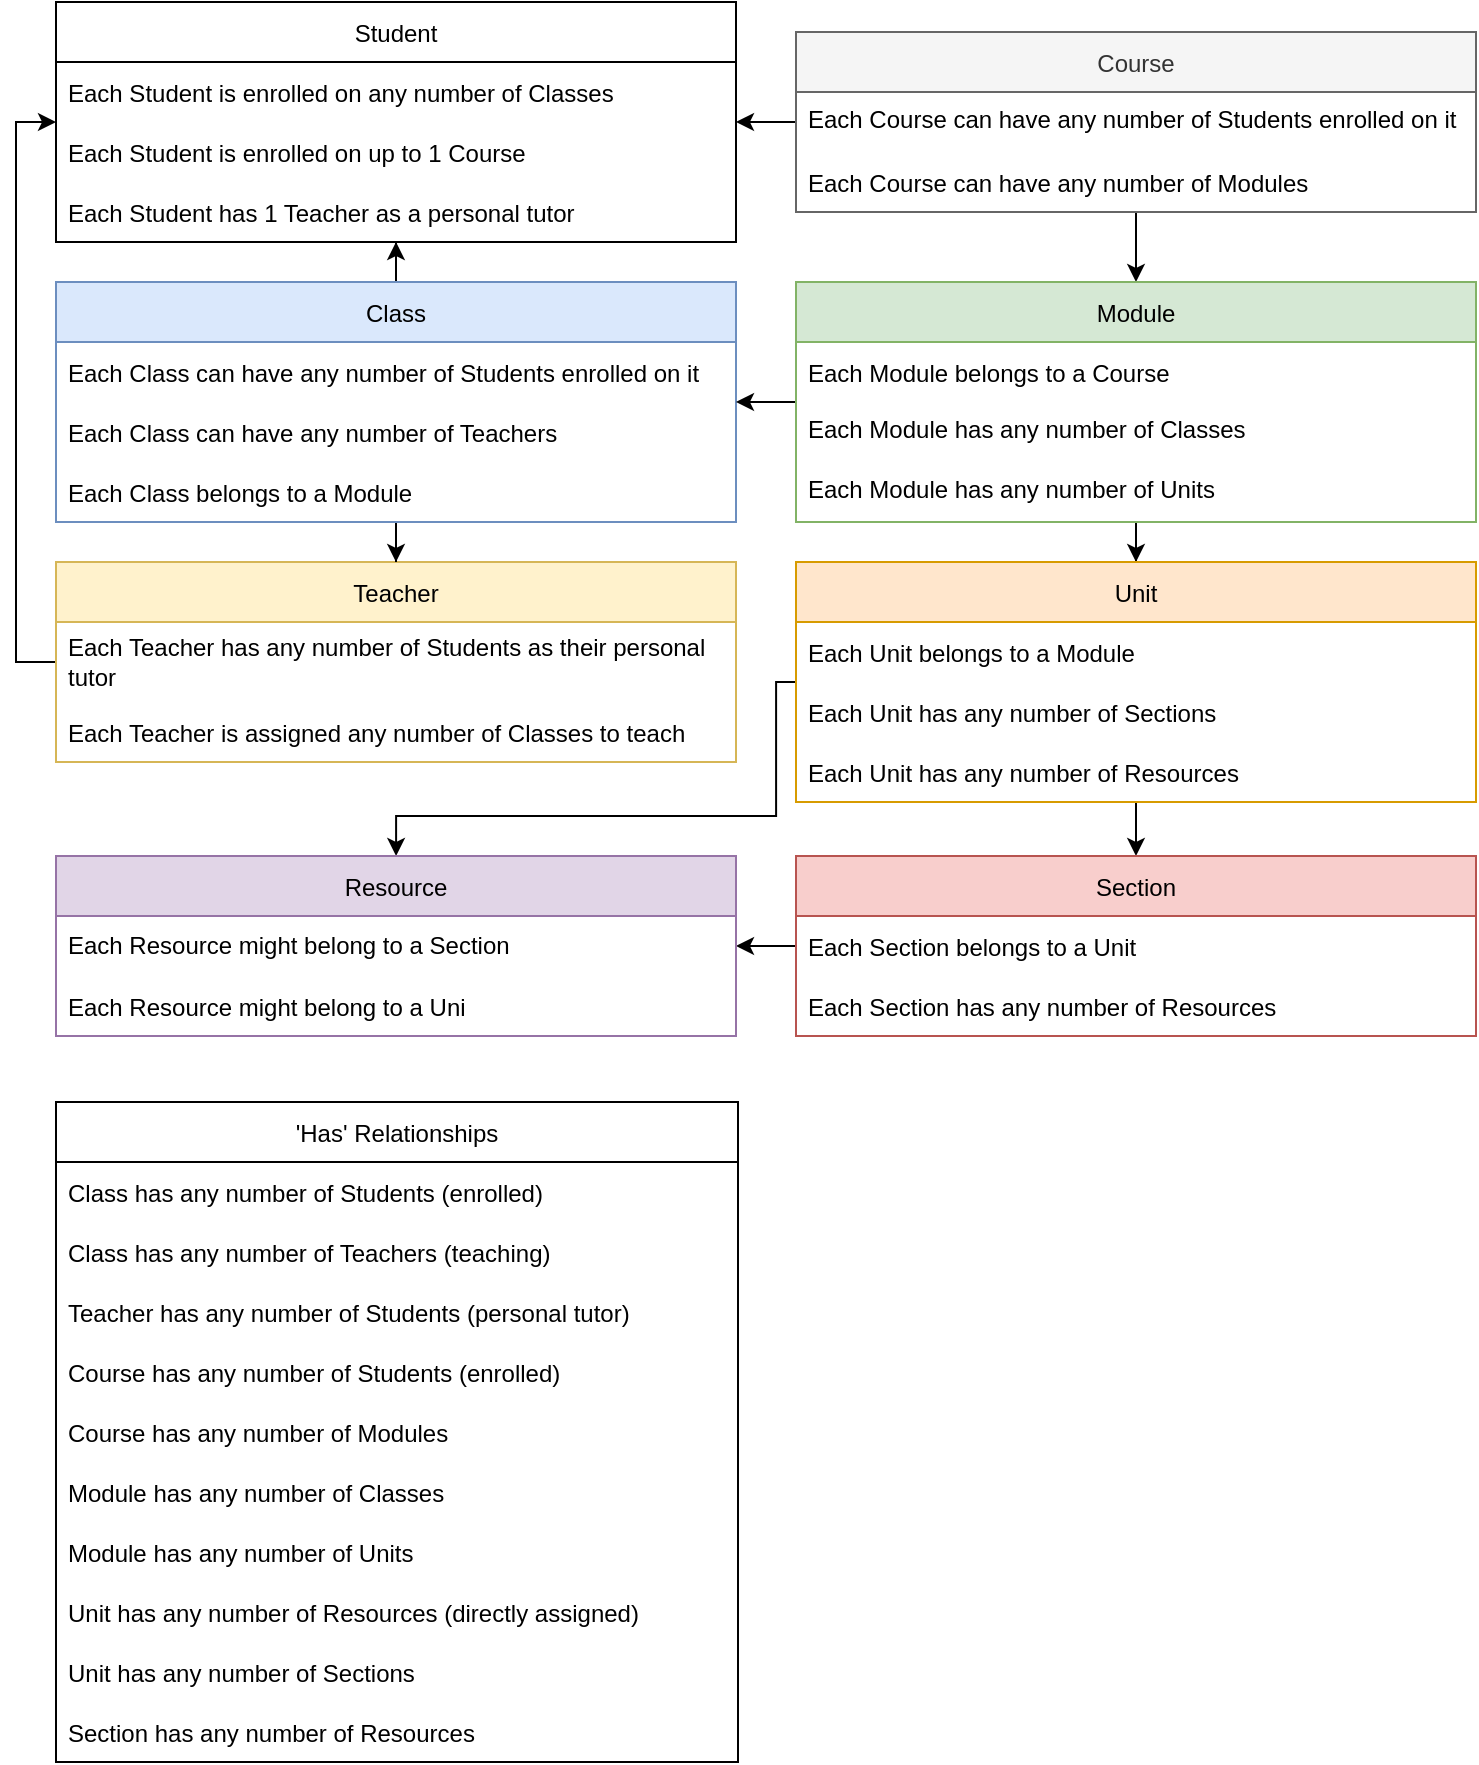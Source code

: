 <mxfile version="18.0.6" type="device"><diagram id="gOhh0AuGBRGBBPZetHVi" name="Basic Relational Diagram with Explanations"><mxGraphModel dx="1673" dy="1062" grid="1" gridSize="10" guides="1" tooltips="1" connect="1" arrows="1" fold="1" page="1" pageScale="1" pageWidth="827" pageHeight="1169" math="0" shadow="0"><root><mxCell id="0"/><mxCell id="1" parent="0"/><mxCell id="85xOAjxZXDzpMHmjWGQN-71" value="Student" style="swimlane;fontStyle=0;childLayout=stackLayout;horizontal=1;startSize=30;horizontalStack=0;resizeParent=1;resizeParentMax=0;resizeLast=0;collapsible=1;marginBottom=0;" vertex="1" parent="1"><mxGeometry x="69" y="40" width="340" height="120" as="geometry"/></mxCell><mxCell id="85xOAjxZXDzpMHmjWGQN-72" value="Each Student is enrolled on any number of Classes" style="text;strokeColor=none;fillColor=none;align=left;verticalAlign=middle;spacingLeft=4;spacingRight=4;overflow=hidden;points=[[0,0.5],[1,0.5]];portConstraint=eastwest;rotatable=0;" vertex="1" parent="85xOAjxZXDzpMHmjWGQN-71"><mxGeometry y="30" width="340" height="30" as="geometry"/></mxCell><mxCell id="85xOAjxZXDzpMHmjWGQN-73" value="Each Student is enrolled on up to 1 Course" style="text;strokeColor=none;fillColor=none;align=left;verticalAlign=middle;spacingLeft=4;spacingRight=4;overflow=hidden;points=[[0,0.5],[1,0.5]];portConstraint=eastwest;rotatable=0;" vertex="1" parent="85xOAjxZXDzpMHmjWGQN-71"><mxGeometry y="60" width="340" height="30" as="geometry"/></mxCell><mxCell id="85xOAjxZXDzpMHmjWGQN-74" value="Each Student has 1 Teacher as a personal tutor" style="text;strokeColor=none;fillColor=none;align=left;verticalAlign=middle;spacingLeft=4;spacingRight=4;overflow=hidden;points=[[0,0.5],[1,0.5]];portConstraint=eastwest;rotatable=0;" vertex="1" parent="85xOAjxZXDzpMHmjWGQN-71"><mxGeometry y="90" width="340" height="30" as="geometry"/></mxCell><mxCell id="85xOAjxZXDzpMHmjWGQN-185" style="edgeStyle=orthogonalEdgeStyle;rounded=0;jumpStyle=line;orthogonalLoop=1;jettySize=auto;html=1;" edge="1" parent="1" source="85xOAjxZXDzpMHmjWGQN-77" target="85xOAjxZXDzpMHmjWGQN-71"><mxGeometry relative="1" as="geometry"><Array as="points"><mxPoint x="49" y="370"/><mxPoint x="49" y="100"/></Array></mxGeometry></mxCell><mxCell id="85xOAjxZXDzpMHmjWGQN-77" value="Teacher" style="swimlane;fontStyle=0;childLayout=stackLayout;horizontal=1;startSize=30;horizontalStack=0;resizeParent=1;resizeParentMax=0;resizeLast=0;collapsible=1;marginBottom=0;fillColor=#fff2cc;strokeColor=#d6b656;" vertex="1" parent="1"><mxGeometry x="69" y="320" width="340" height="100" as="geometry"/></mxCell><mxCell id="85xOAjxZXDzpMHmjWGQN-80" value="Each Teacher has any number of Students as their personal tutor" style="text;strokeColor=none;fillColor=none;align=left;verticalAlign=middle;spacingLeft=4;spacingRight=4;overflow=hidden;points=[[0,0.5],[1,0.5]];portConstraint=eastwest;rotatable=0;whiteSpace=wrap;" vertex="1" parent="85xOAjxZXDzpMHmjWGQN-77"><mxGeometry y="30" width="340" height="40" as="geometry"/></mxCell><mxCell id="85xOAjxZXDzpMHmjWGQN-83" value="Each Teacher is assigned any number of Classes to teach " style="text;strokeColor=none;fillColor=none;align=left;verticalAlign=middle;spacingLeft=4;spacingRight=4;overflow=hidden;points=[[0,0.5],[1,0.5]];portConstraint=eastwest;rotatable=0;" vertex="1" parent="85xOAjxZXDzpMHmjWGQN-77"><mxGeometry y="70" width="340" height="30" as="geometry"/></mxCell><mxCell id="85xOAjxZXDzpMHmjWGQN-166" style="edgeStyle=orthogonalEdgeStyle;rounded=0;jumpStyle=line;orthogonalLoop=1;jettySize=auto;html=1;" edge="1" parent="1" source="85xOAjxZXDzpMHmjWGQN-96" target="85xOAjxZXDzpMHmjWGQN-104"><mxGeometry relative="1" as="geometry"/></mxCell><mxCell id="85xOAjxZXDzpMHmjWGQN-184" style="edgeStyle=orthogonalEdgeStyle;rounded=0;jumpStyle=line;orthogonalLoop=1;jettySize=auto;html=1;" edge="1" parent="1" source="85xOAjxZXDzpMHmjWGQN-96" target="85xOAjxZXDzpMHmjWGQN-71"><mxGeometry relative="1" as="geometry"/></mxCell><mxCell id="85xOAjxZXDzpMHmjWGQN-96" value="Course" style="swimlane;fontStyle=0;childLayout=stackLayout;horizontal=1;startSize=30;horizontalStack=0;resizeParent=1;resizeParentMax=0;resizeLast=0;collapsible=1;marginBottom=0;fillColor=#f5f5f5;fontColor=#333333;strokeColor=#666666;" vertex="1" parent="1"><mxGeometry x="439" y="55" width="340" height="90" as="geometry"/></mxCell><mxCell id="85xOAjxZXDzpMHmjWGQN-85" value="Each Course can have any number of Students enrolled on it" style="text;strokeColor=none;fillColor=none;align=left;verticalAlign=top;spacingLeft=4;spacingRight=4;overflow=hidden;rotatable=0;points=[[0,0.5],[1,0.5]];portConstraint=eastwest;" vertex="1" parent="85xOAjxZXDzpMHmjWGQN-96"><mxGeometry y="30" width="340" height="30" as="geometry"/></mxCell><mxCell id="85xOAjxZXDzpMHmjWGQN-108" value="Each Course can have any number of Modules" style="text;strokeColor=none;fillColor=none;align=left;verticalAlign=middle;spacingLeft=4;spacingRight=4;overflow=hidden;points=[[0,0.5],[1,0.5]];portConstraint=eastwest;rotatable=0;" vertex="1" parent="85xOAjxZXDzpMHmjWGQN-96"><mxGeometry y="60" width="340" height="30" as="geometry"/></mxCell><mxCell id="85xOAjxZXDzpMHmjWGQN-186" style="edgeStyle=orthogonalEdgeStyle;rounded=0;jumpStyle=line;orthogonalLoop=1;jettySize=auto;html=1;" edge="1" parent="1" source="85xOAjxZXDzpMHmjWGQN-100" target="85xOAjxZXDzpMHmjWGQN-71"><mxGeometry relative="1" as="geometry"/></mxCell><mxCell id="85xOAjxZXDzpMHmjWGQN-193" style="edgeStyle=orthogonalEdgeStyle;rounded=0;jumpStyle=line;orthogonalLoop=1;jettySize=auto;html=1;" edge="1" parent="1" source="85xOAjxZXDzpMHmjWGQN-100" target="85xOAjxZXDzpMHmjWGQN-77"><mxGeometry relative="1" as="geometry"/></mxCell><mxCell id="85xOAjxZXDzpMHmjWGQN-100" value="Class" style="swimlane;fontStyle=0;childLayout=stackLayout;horizontal=1;startSize=30;horizontalStack=0;resizeParent=1;resizeParentMax=0;resizeLast=0;collapsible=1;marginBottom=0;fillColor=#dae8fc;strokeColor=#6c8ebf;" vertex="1" parent="1"><mxGeometry x="69" y="180" width="340" height="120" as="geometry"/></mxCell><mxCell id="85xOAjxZXDzpMHmjWGQN-101" value="Each Class can have any number of Students enrolled on it" style="text;strokeColor=none;fillColor=none;align=left;verticalAlign=middle;spacingLeft=4;spacingRight=4;overflow=hidden;points=[[0,0.5],[1,0.5]];portConstraint=eastwest;rotatable=0;" vertex="1" parent="85xOAjxZXDzpMHmjWGQN-100"><mxGeometry y="30" width="340" height="30" as="geometry"/></mxCell><mxCell id="85xOAjxZXDzpMHmjWGQN-103" value="Each Class can have any number of Teachers" style="text;strokeColor=none;fillColor=none;align=left;verticalAlign=middle;spacingLeft=4;spacingRight=4;overflow=hidden;points=[[0,0.5],[1,0.5]];portConstraint=eastwest;rotatable=0;" vertex="1" parent="85xOAjxZXDzpMHmjWGQN-100"><mxGeometry y="60" width="340" height="30" as="geometry"/></mxCell><mxCell id="85xOAjxZXDzpMHmjWGQN-110" value="Each Class belongs to a Module" style="text;strokeColor=none;fillColor=none;align=left;verticalAlign=middle;spacingLeft=4;spacingRight=4;overflow=hidden;points=[[0,0.5],[1,0.5]];portConstraint=eastwest;rotatable=0;" vertex="1" parent="85xOAjxZXDzpMHmjWGQN-100"><mxGeometry y="90" width="340" height="30" as="geometry"/></mxCell><mxCell id="85xOAjxZXDzpMHmjWGQN-183" style="edgeStyle=orthogonalEdgeStyle;rounded=0;jumpStyle=line;orthogonalLoop=1;jettySize=auto;html=1;" edge="1" parent="1" source="85xOAjxZXDzpMHmjWGQN-104" target="85xOAjxZXDzpMHmjWGQN-100"><mxGeometry relative="1" as="geometry"/></mxCell><mxCell id="85xOAjxZXDzpMHmjWGQN-188" style="edgeStyle=orthogonalEdgeStyle;rounded=0;jumpStyle=line;orthogonalLoop=1;jettySize=auto;html=1;" edge="1" parent="1" source="85xOAjxZXDzpMHmjWGQN-104" target="85xOAjxZXDzpMHmjWGQN-112"><mxGeometry relative="1" as="geometry"/></mxCell><mxCell id="85xOAjxZXDzpMHmjWGQN-104" value="Module" style="swimlane;fontStyle=0;childLayout=stackLayout;horizontal=1;startSize=30;horizontalStack=0;resizeParent=1;resizeParentMax=0;resizeLast=0;collapsible=1;marginBottom=0;fillColor=#d5e8d4;strokeColor=#82b366;" vertex="1" parent="1"><mxGeometry x="439" y="180" width="340" height="120" as="geometry"/></mxCell><mxCell id="85xOAjxZXDzpMHmjWGQN-111" value="Each Module belongs to a Course" style="text;strokeColor=none;fillColor=none;align=left;verticalAlign=middle;spacingLeft=4;spacingRight=4;overflow=hidden;points=[[0,0.5],[1,0.5]];portConstraint=eastwest;rotatable=0;" vertex="1" parent="85xOAjxZXDzpMHmjWGQN-104"><mxGeometry y="30" width="340" height="30" as="geometry"/></mxCell><mxCell id="85xOAjxZXDzpMHmjWGQN-105" value="Each Module has any number of Classes" style="text;strokeColor=none;fillColor=none;align=left;verticalAlign=top;spacingLeft=4;spacingRight=4;overflow=hidden;rotatable=0;points=[[0,0.5],[1,0.5]];portConstraint=eastwest;" vertex="1" parent="85xOAjxZXDzpMHmjWGQN-104"><mxGeometry y="60" width="340" height="30" as="geometry"/></mxCell><mxCell id="85xOAjxZXDzpMHmjWGQN-106" value="Each Module has any number of Units" style="text;strokeColor=none;fillColor=none;align=left;verticalAlign=top;spacingLeft=4;spacingRight=4;overflow=hidden;rotatable=0;points=[[0,0.5],[1,0.5]];portConstraint=eastwest;" vertex="1" parent="85xOAjxZXDzpMHmjWGQN-104"><mxGeometry y="90" width="340" height="30" as="geometry"/></mxCell><mxCell id="85xOAjxZXDzpMHmjWGQN-189" style="edgeStyle=orthogonalEdgeStyle;rounded=0;jumpStyle=line;orthogonalLoop=1;jettySize=auto;html=1;" edge="1" parent="1" source="85xOAjxZXDzpMHmjWGQN-112" target="85xOAjxZXDzpMHmjWGQN-150"><mxGeometry relative="1" as="geometry"/></mxCell><mxCell id="85xOAjxZXDzpMHmjWGQN-192" style="edgeStyle=orthogonalEdgeStyle;rounded=0;jumpStyle=line;orthogonalLoop=1;jettySize=auto;html=1;" edge="1" parent="1" source="85xOAjxZXDzpMHmjWGQN-112" target="85xOAjxZXDzpMHmjWGQN-157"><mxGeometry relative="1" as="geometry"><Array as="points"><mxPoint x="429.06" y="380"/><mxPoint x="429.06" y="447"/><mxPoint x="239.06" y="447"/></Array></mxGeometry></mxCell><mxCell id="85xOAjxZXDzpMHmjWGQN-112" value="Unit" style="swimlane;fontStyle=0;childLayout=stackLayout;horizontal=1;startSize=30;horizontalStack=0;resizeParent=1;resizeParentMax=0;resizeLast=0;collapsible=1;marginBottom=0;fillColor=#ffe6cc;strokeColor=#d79b00;" vertex="1" parent="1"><mxGeometry x="439" y="320" width="340" height="120" as="geometry"/></mxCell><mxCell id="85xOAjxZXDzpMHmjWGQN-113" value="Each Unit belongs to a Module" style="text;strokeColor=none;fillColor=none;align=left;verticalAlign=middle;spacingLeft=4;spacingRight=4;overflow=hidden;points=[[0,0.5],[1,0.5]];portConstraint=eastwest;rotatable=0;" vertex="1" parent="85xOAjxZXDzpMHmjWGQN-112"><mxGeometry y="30" width="340" height="30" as="geometry"/></mxCell><mxCell id="85xOAjxZXDzpMHmjWGQN-114" value="Each Unit has any number of Sections" style="text;strokeColor=none;fillColor=none;align=left;verticalAlign=middle;spacingLeft=4;spacingRight=4;overflow=hidden;points=[[0,0.5],[1,0.5]];portConstraint=eastwest;rotatable=0;" vertex="1" parent="85xOAjxZXDzpMHmjWGQN-112"><mxGeometry y="60" width="340" height="30" as="geometry"/></mxCell><mxCell id="85xOAjxZXDzpMHmjWGQN-155" value="Each Unit has any number of Resources" style="text;strokeColor=none;fillColor=none;align=left;verticalAlign=middle;spacingLeft=4;spacingRight=4;overflow=hidden;points=[[0,0.5],[1,0.5]];portConstraint=eastwest;rotatable=0;" vertex="1" parent="85xOAjxZXDzpMHmjWGQN-112"><mxGeometry y="90" width="340" height="30" as="geometry"/></mxCell><mxCell id="85xOAjxZXDzpMHmjWGQN-191" style="edgeStyle=orthogonalEdgeStyle;rounded=0;jumpStyle=line;orthogonalLoop=1;jettySize=auto;html=1;" edge="1" parent="1" source="85xOAjxZXDzpMHmjWGQN-150" target="85xOAjxZXDzpMHmjWGQN-157"><mxGeometry relative="1" as="geometry"/></mxCell><mxCell id="85xOAjxZXDzpMHmjWGQN-150" value="Section" style="swimlane;fontStyle=0;childLayout=stackLayout;horizontal=1;startSize=30;horizontalStack=0;resizeParent=1;resizeParentMax=0;resizeLast=0;collapsible=1;marginBottom=0;fillColor=#f8cecc;strokeColor=#b85450;" vertex="1" parent="1"><mxGeometry x="439.0" y="467" width="340" height="90" as="geometry"/></mxCell><mxCell id="85xOAjxZXDzpMHmjWGQN-151" value="Each Section belongs to a Unit" style="text;strokeColor=none;fillColor=none;align=left;verticalAlign=middle;spacingLeft=4;spacingRight=4;overflow=hidden;points=[[0,0.5],[1,0.5]];portConstraint=eastwest;rotatable=0;" vertex="1" parent="85xOAjxZXDzpMHmjWGQN-150"><mxGeometry y="30" width="340" height="30" as="geometry"/></mxCell><mxCell id="85xOAjxZXDzpMHmjWGQN-153" value="Each Section has any number of Resources" style="text;strokeColor=none;fillColor=none;align=left;verticalAlign=middle;spacingLeft=4;spacingRight=4;overflow=hidden;points=[[0,0.5],[1,0.5]];portConstraint=eastwest;rotatable=0;" vertex="1" parent="85xOAjxZXDzpMHmjWGQN-150"><mxGeometry y="60" width="340" height="30" as="geometry"/></mxCell><mxCell id="85xOAjxZXDzpMHmjWGQN-157" value="Resource" style="swimlane;fontStyle=0;childLayout=stackLayout;horizontal=1;startSize=30;horizontalStack=0;resizeParent=1;resizeParentMax=0;resizeLast=0;collapsible=1;marginBottom=0;fillColor=#e1d5e7;strokeColor=#9673a6;" vertex="1" parent="1"><mxGeometry x="69.0" y="467" width="340" height="90" as="geometry"/></mxCell><mxCell id="85xOAjxZXDzpMHmjWGQN-158" value="Each Resource might belong to a Section" style="text;strokeColor=none;fillColor=none;align=left;verticalAlign=middle;spacingLeft=4;spacingRight=4;overflow=hidden;points=[[0,0.5],[1,0.5]];portConstraint=eastwest;rotatable=0;whiteSpace=wrap;" vertex="1" parent="85xOAjxZXDzpMHmjWGQN-157"><mxGeometry y="30" width="340" height="30" as="geometry"/></mxCell><mxCell id="85xOAjxZXDzpMHmjWGQN-159" value="Each Resource might belong to a Uni" style="text;strokeColor=none;fillColor=none;align=left;verticalAlign=middle;spacingLeft=4;spacingRight=4;overflow=hidden;points=[[0,0.5],[1,0.5]];portConstraint=eastwest;rotatable=0;" vertex="1" parent="85xOAjxZXDzpMHmjWGQN-157"><mxGeometry y="60" width="340" height="30" as="geometry"/></mxCell><mxCell id="85xOAjxZXDzpMHmjWGQN-196" value="'Has' Relationships" style="swimlane;fontStyle=0;childLayout=stackLayout;horizontal=1;startSize=30;horizontalStack=0;resizeParent=1;resizeParentMax=0;resizeLast=0;collapsible=1;marginBottom=0;fillColor=default;" vertex="1" parent="1"><mxGeometry x="69" y="590" width="341" height="330" as="geometry"/></mxCell><mxCell id="85xOAjxZXDzpMHmjWGQN-197" value="Class has any number of Students (enrolled)" style="text;strokeColor=none;fillColor=none;align=left;verticalAlign=middle;spacingLeft=4;spacingRight=4;overflow=hidden;points=[[0,0.5],[1,0.5]];portConstraint=eastwest;rotatable=0;" vertex="1" parent="85xOAjxZXDzpMHmjWGQN-196"><mxGeometry y="30" width="341" height="30" as="geometry"/></mxCell><mxCell id="85xOAjxZXDzpMHmjWGQN-198" value="Class has any number of Teachers (teaching)" style="text;strokeColor=none;fillColor=none;align=left;verticalAlign=middle;spacingLeft=4;spacingRight=4;overflow=hidden;points=[[0,0.5],[1,0.5]];portConstraint=eastwest;rotatable=0;" vertex="1" parent="85xOAjxZXDzpMHmjWGQN-196"><mxGeometry y="60" width="341" height="30" as="geometry"/></mxCell><mxCell id="85xOAjxZXDzpMHmjWGQN-199" value="Teacher has any number of Students (personal tutor)" style="text;strokeColor=none;fillColor=none;align=left;verticalAlign=middle;spacingLeft=4;spacingRight=4;overflow=hidden;points=[[0,0.5],[1,0.5]];portConstraint=eastwest;rotatable=0;" vertex="1" parent="85xOAjxZXDzpMHmjWGQN-196"><mxGeometry y="90" width="341" height="30" as="geometry"/></mxCell><mxCell id="85xOAjxZXDzpMHmjWGQN-200" value="Course has any number of Students (enrolled)" style="text;strokeColor=none;fillColor=none;align=left;verticalAlign=middle;spacingLeft=4;spacingRight=4;overflow=hidden;points=[[0,0.5],[1,0.5]];portConstraint=eastwest;rotatable=0;" vertex="1" parent="85xOAjxZXDzpMHmjWGQN-196"><mxGeometry y="120" width="341" height="30" as="geometry"/></mxCell><mxCell id="85xOAjxZXDzpMHmjWGQN-201" value="Course has any number of Modules" style="text;strokeColor=none;fillColor=none;align=left;verticalAlign=middle;spacingLeft=4;spacingRight=4;overflow=hidden;points=[[0,0.5],[1,0.5]];portConstraint=eastwest;rotatable=0;" vertex="1" parent="85xOAjxZXDzpMHmjWGQN-196"><mxGeometry y="150" width="341" height="30" as="geometry"/></mxCell><mxCell id="85xOAjxZXDzpMHmjWGQN-202" value="Module has any number of Classes" style="text;strokeColor=none;fillColor=none;align=left;verticalAlign=middle;spacingLeft=4;spacingRight=4;overflow=hidden;points=[[0,0.5],[1,0.5]];portConstraint=eastwest;rotatable=0;" vertex="1" parent="85xOAjxZXDzpMHmjWGQN-196"><mxGeometry y="180" width="341" height="30" as="geometry"/></mxCell><mxCell id="85xOAjxZXDzpMHmjWGQN-203" value="Module has any number of Units" style="text;strokeColor=none;fillColor=none;align=left;verticalAlign=middle;spacingLeft=4;spacingRight=4;overflow=hidden;points=[[0,0.5],[1,0.5]];portConstraint=eastwest;rotatable=0;" vertex="1" parent="85xOAjxZXDzpMHmjWGQN-196"><mxGeometry y="210" width="341" height="30" as="geometry"/></mxCell><mxCell id="85xOAjxZXDzpMHmjWGQN-204" value="Unit has any number of Resources (directly assigned)" style="text;strokeColor=none;fillColor=none;align=left;verticalAlign=middle;spacingLeft=4;spacingRight=4;overflow=hidden;points=[[0,0.5],[1,0.5]];portConstraint=eastwest;rotatable=0;" vertex="1" parent="85xOAjxZXDzpMHmjWGQN-196"><mxGeometry y="240" width="341" height="30" as="geometry"/></mxCell><mxCell id="85xOAjxZXDzpMHmjWGQN-205" value="Unit has any number of Sections" style="text;strokeColor=none;fillColor=none;align=left;verticalAlign=middle;spacingLeft=4;spacingRight=4;overflow=hidden;points=[[0,0.5],[1,0.5]];portConstraint=eastwest;rotatable=0;" vertex="1" parent="85xOAjxZXDzpMHmjWGQN-196"><mxGeometry y="270" width="341" height="30" as="geometry"/></mxCell><mxCell id="85xOAjxZXDzpMHmjWGQN-206" value="Section has any number of Resources" style="text;strokeColor=none;fillColor=none;align=left;verticalAlign=middle;spacingLeft=4;spacingRight=4;overflow=hidden;points=[[0,0.5],[1,0.5]];portConstraint=eastwest;rotatable=0;" vertex="1" parent="85xOAjxZXDzpMHmjWGQN-196"><mxGeometry y="300" width="341" height="30" as="geometry"/></mxCell></root></mxGraphModel></diagram></mxfile>